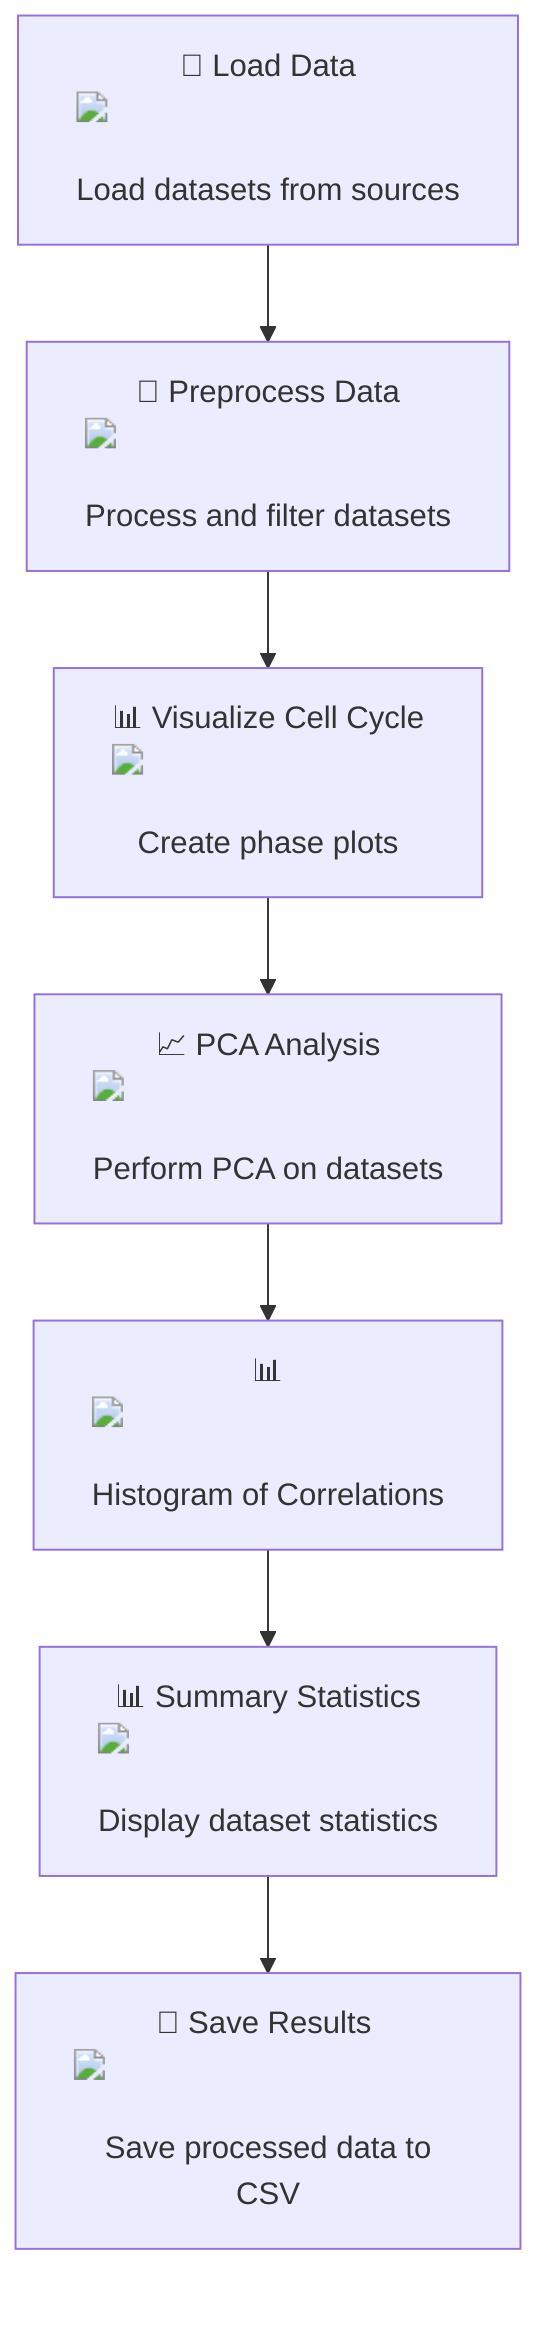 graph TD
    A["📂 Load Data <img src='icons/file.svg' /> <br/> Load datasets from sources"] --> B["🔄 Preprocess Data <img src='icons/table.svg' /> <br/> Process and filter datasets"]
    B --> C["📊 Visualize Cell Cycle <img src='icons/image.svg' /> <br/> Create phase plots"]
    C --> D["📈 PCA Analysis <img src='icons/brain.svg' /> <br/> Perform PCA on datasets"]
    D --> E["📊 <img src='dummy_plots/hist_template.svg' /> <br/> Histogram of Correlations"]
    E --> F["📊 Summary Statistics <img src='icons/table.svg' /> <br/> Display dataset statistics"]
    F --> G["💾 Save Results <img src='icons/file.svg' /> <br/> Save processed data to CSV"]